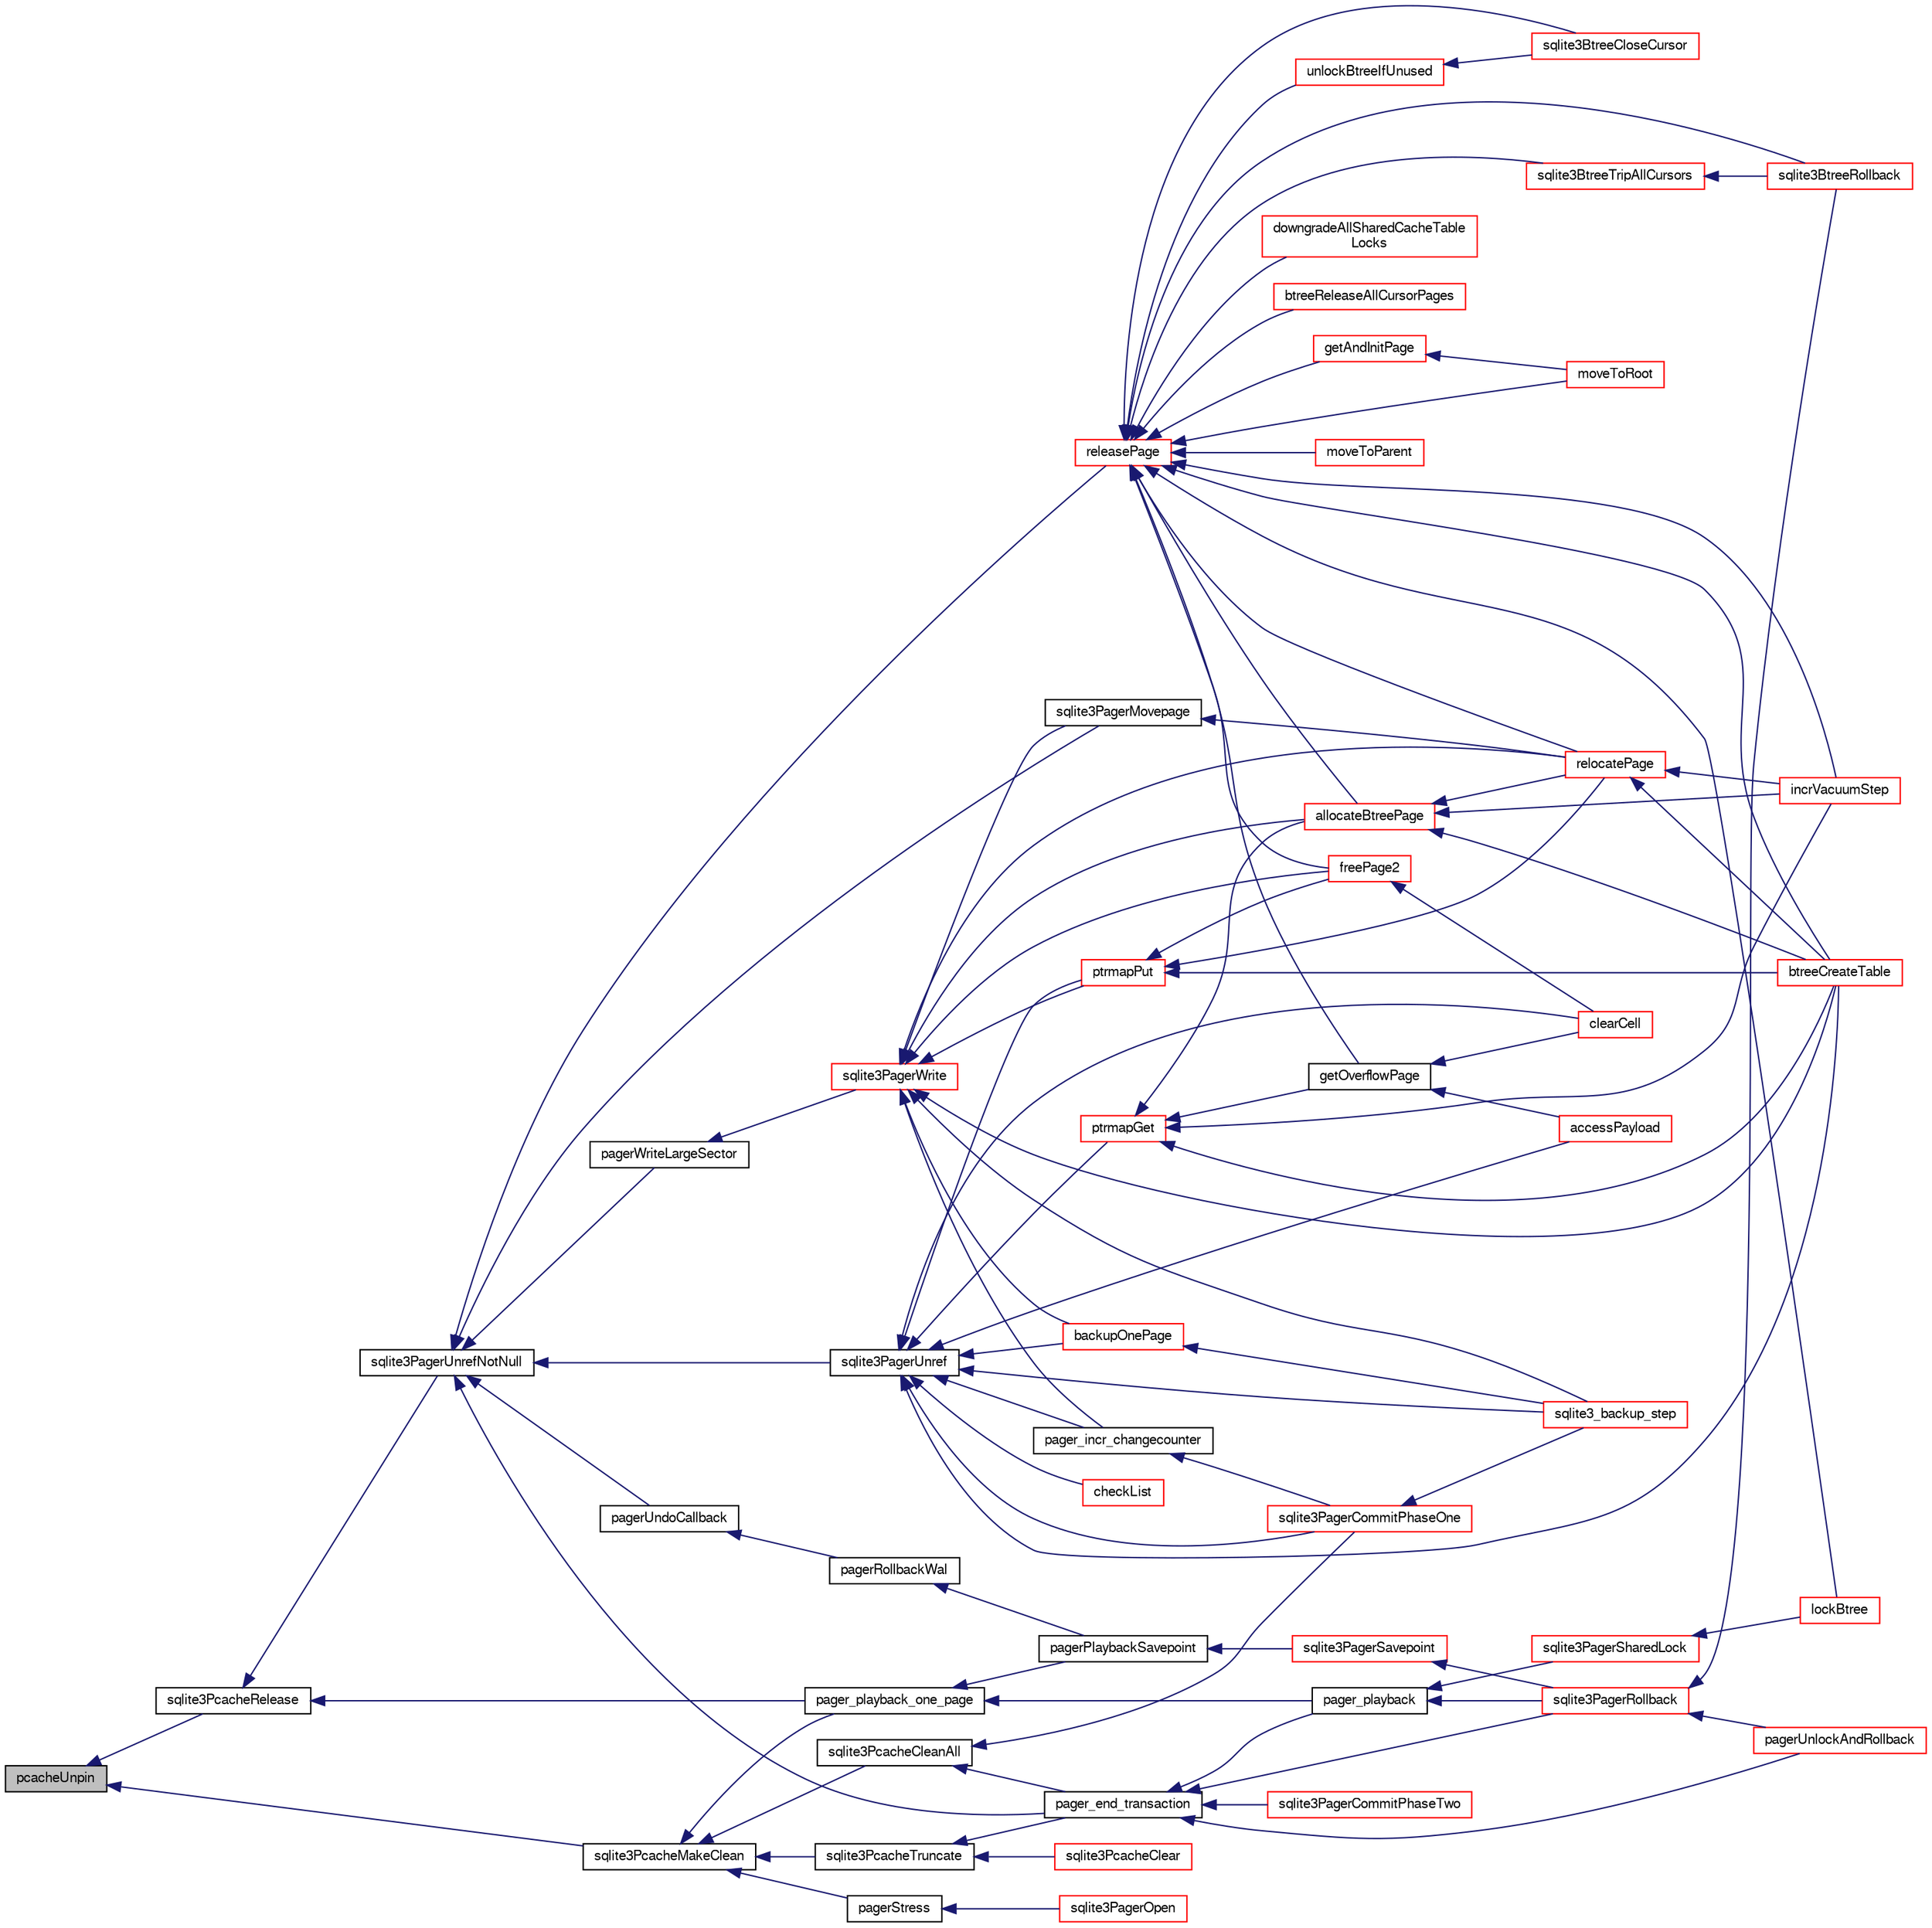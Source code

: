 digraph "pcacheUnpin"
{
  edge [fontname="FreeSans",fontsize="10",labelfontname="FreeSans",labelfontsize="10"];
  node [fontname="FreeSans",fontsize="10",shape=record];
  rankdir="LR";
  Node239029 [label="pcacheUnpin",height=0.2,width=0.4,color="black", fillcolor="grey75", style="filled", fontcolor="black"];
  Node239029 -> Node239030 [dir="back",color="midnightblue",fontsize="10",style="solid",fontname="FreeSans"];
  Node239030 [label="sqlite3PcacheRelease",height=0.2,width=0.4,color="black", fillcolor="white", style="filled",URL="$sqlite3_8c.html#ad07fc7a8130ad1e77861f345084b1b83"];
  Node239030 -> Node239031 [dir="back",color="midnightblue",fontsize="10",style="solid",fontname="FreeSans"];
  Node239031 [label="pager_playback_one_page",height=0.2,width=0.4,color="black", fillcolor="white", style="filled",URL="$sqlite3_8c.html#adfca1dee9939482792fe2b4ed982d00e"];
  Node239031 -> Node239032 [dir="back",color="midnightblue",fontsize="10",style="solid",fontname="FreeSans"];
  Node239032 [label="pager_playback",height=0.2,width=0.4,color="black", fillcolor="white", style="filled",URL="$sqlite3_8c.html#a9d9a750a9fc76eb4b668c8a16b164a65"];
  Node239032 -> Node239033 [dir="back",color="midnightblue",fontsize="10",style="solid",fontname="FreeSans"];
  Node239033 [label="sqlite3PagerSharedLock",height=0.2,width=0.4,color="red", fillcolor="white", style="filled",URL="$sqlite3_8c.html#a58c197b629fb6eaacf96c7add57c70df"];
  Node239033 -> Node239296 [dir="back",color="midnightblue",fontsize="10",style="solid",fontname="FreeSans"];
  Node239296 [label="lockBtree",height=0.2,width=0.4,color="red", fillcolor="white", style="filled",URL="$sqlite3_8c.html#a5b808194d3178be15705a420265cee9d"];
  Node239032 -> Node239299 [dir="back",color="midnightblue",fontsize="10",style="solid",fontname="FreeSans"];
  Node239299 [label="sqlite3PagerRollback",height=0.2,width=0.4,color="red", fillcolor="white", style="filled",URL="$sqlite3_8c.html#afdd2ecbb97b7a716892ff6bd10c7dfd0"];
  Node239299 -> Node239300 [dir="back",color="midnightblue",fontsize="10",style="solid",fontname="FreeSans"];
  Node239300 [label="pagerUnlockAndRollback",height=0.2,width=0.4,color="red", fillcolor="white", style="filled",URL="$sqlite3_8c.html#a02d96b7bf62c3b13ba905d168914518c"];
  Node239299 -> Node239354 [dir="back",color="midnightblue",fontsize="10",style="solid",fontname="FreeSans"];
  Node239354 [label="sqlite3BtreeRollback",height=0.2,width=0.4,color="red", fillcolor="white", style="filled",URL="$sqlite3_8c.html#a317473acdafdd688385c8954f09de186"];
  Node239031 -> Node239381 [dir="back",color="midnightblue",fontsize="10",style="solid",fontname="FreeSans"];
  Node239381 [label="pagerPlaybackSavepoint",height=0.2,width=0.4,color="black", fillcolor="white", style="filled",URL="$sqlite3_8c.html#aedf76c3b6661c4244cc3e2c5464fd12e"];
  Node239381 -> Node239382 [dir="back",color="midnightblue",fontsize="10",style="solid",fontname="FreeSans"];
  Node239382 [label="sqlite3PagerSavepoint",height=0.2,width=0.4,color="red", fillcolor="white", style="filled",URL="$sqlite3_8c.html#a8b5f1920b6a8b564a47e243868f2c8d4"];
  Node239382 -> Node239299 [dir="back",color="midnightblue",fontsize="10",style="solid",fontname="FreeSans"];
  Node239030 -> Node239375 [dir="back",color="midnightblue",fontsize="10",style="solid",fontname="FreeSans"];
  Node239375 [label="sqlite3PagerUnrefNotNull",height=0.2,width=0.4,color="black", fillcolor="white", style="filled",URL="$sqlite3_8c.html#a4b314f96f09f5c68c94672e420e31ab9"];
  Node239375 -> Node239376 [dir="back",color="midnightblue",fontsize="10",style="solid",fontname="FreeSans"];
  Node239376 [label="pager_end_transaction",height=0.2,width=0.4,color="black", fillcolor="white", style="filled",URL="$sqlite3_8c.html#a0814e2cfab386b1e3ba74528870339fe"];
  Node239376 -> Node239300 [dir="back",color="midnightblue",fontsize="10",style="solid",fontname="FreeSans"];
  Node239376 -> Node239032 [dir="back",color="midnightblue",fontsize="10",style="solid",fontname="FreeSans"];
  Node239376 -> Node239377 [dir="back",color="midnightblue",fontsize="10",style="solid",fontname="FreeSans"];
  Node239377 [label="sqlite3PagerCommitPhaseTwo",height=0.2,width=0.4,color="red", fillcolor="white", style="filled",URL="$sqlite3_8c.html#a18af1df44bbc3ae598f0559f6fc5861e"];
  Node239376 -> Node239299 [dir="back",color="midnightblue",fontsize="10",style="solid",fontname="FreeSans"];
  Node239375 -> Node239379 [dir="back",color="midnightblue",fontsize="10",style="solid",fontname="FreeSans"];
  Node239379 [label="pagerUndoCallback",height=0.2,width=0.4,color="black", fillcolor="white", style="filled",URL="$sqlite3_8c.html#aca578b7eaed97dbbc2219eb67e1de24f"];
  Node239379 -> Node239380 [dir="back",color="midnightblue",fontsize="10",style="solid",fontname="FreeSans"];
  Node239380 [label="pagerRollbackWal",height=0.2,width=0.4,color="black", fillcolor="white", style="filled",URL="$sqlite3_8c.html#a80911cae8e3a137646b54d4e3e52147b"];
  Node239380 -> Node239381 [dir="back",color="midnightblue",fontsize="10",style="solid",fontname="FreeSans"];
  Node239375 -> Node239385 [dir="back",color="midnightblue",fontsize="10",style="solid",fontname="FreeSans"];
  Node239385 [label="sqlite3PagerUnref",height=0.2,width=0.4,color="black", fillcolor="white", style="filled",URL="$sqlite3_8c.html#aa9d040b7f24a8a5d99bf96863b52cd15"];
  Node239385 -> Node239386 [dir="back",color="midnightblue",fontsize="10",style="solid",fontname="FreeSans"];
  Node239386 [label="pager_incr_changecounter",height=0.2,width=0.4,color="black", fillcolor="white", style="filled",URL="$sqlite3_8c.html#add9f57a131d488bb6fc49dedc5a4df81"];
  Node239386 -> Node239387 [dir="back",color="midnightblue",fontsize="10",style="solid",fontname="FreeSans"];
  Node239387 [label="sqlite3PagerCommitPhaseOne",height=0.2,width=0.4,color="red", fillcolor="white", style="filled",URL="$sqlite3_8c.html#a2baf986bff9120486e9acc5951494ea7"];
  Node239387 -> Node239248 [dir="back",color="midnightblue",fontsize="10",style="solid",fontname="FreeSans"];
  Node239248 [label="sqlite3_backup_step",height=0.2,width=0.4,color="red", fillcolor="white", style="filled",URL="$sqlite3_8h.html#a1699b75e98d082eebc465a9e64c35269"];
  Node239385 -> Node239387 [dir="back",color="midnightblue",fontsize="10",style="solid",fontname="FreeSans"];
  Node239385 -> Node239388 [dir="back",color="midnightblue",fontsize="10",style="solid",fontname="FreeSans"];
  Node239388 [label="ptrmapPut",height=0.2,width=0.4,color="red", fillcolor="white", style="filled",URL="$sqlite3_8c.html#ac16fbe55892f29324ac5d09957374ed0"];
  Node239388 -> Node239345 [dir="back",color="midnightblue",fontsize="10",style="solid",fontname="FreeSans"];
  Node239345 [label="relocatePage",height=0.2,width=0.4,color="red", fillcolor="white", style="filled",URL="$sqlite3_8c.html#af8fb5934ff87b02845c89350c57fd2bc"];
  Node239345 -> Node239346 [dir="back",color="midnightblue",fontsize="10",style="solid",fontname="FreeSans"];
  Node239346 [label="incrVacuumStep",height=0.2,width=0.4,color="red", fillcolor="white", style="filled",URL="$sqlite3_8c.html#a68a85130a567f1700dc0907ec9227892"];
  Node239345 -> Node239352 [dir="back",color="midnightblue",fontsize="10",style="solid",fontname="FreeSans"];
  Node239352 [label="btreeCreateTable",height=0.2,width=0.4,color="red", fillcolor="white", style="filled",URL="$sqlite3_8c.html#a48e09eaac366a6b585edd02553872954"];
  Node239388 -> Node239371 [dir="back",color="midnightblue",fontsize="10",style="solid",fontname="FreeSans"];
  Node239371 [label="freePage2",height=0.2,width=0.4,color="red", fillcolor="white", style="filled",URL="$sqlite3_8c.html#a625a2c2bdaf95cdb3a7cb945201f7efb"];
  Node239371 -> Node239366 [dir="back",color="midnightblue",fontsize="10",style="solid",fontname="FreeSans"];
  Node239366 [label="clearCell",height=0.2,width=0.4,color="red", fillcolor="white", style="filled",URL="$sqlite3_8c.html#acde9692b1b53b7e35fa3ee62c01a0341"];
  Node239388 -> Node239352 [dir="back",color="midnightblue",fontsize="10",style="solid",fontname="FreeSans"];
  Node239385 -> Node239393 [dir="back",color="midnightblue",fontsize="10",style="solid",fontname="FreeSans"];
  Node239393 [label="ptrmapGet",height=0.2,width=0.4,color="red", fillcolor="white", style="filled",URL="$sqlite3_8c.html#ae91bfd9c1bec807a52a384d2ed01934b"];
  Node239393 -> Node239346 [dir="back",color="midnightblue",fontsize="10",style="solid",fontname="FreeSans"];
  Node239393 -> Node239355 [dir="back",color="midnightblue",fontsize="10",style="solid",fontname="FreeSans"];
  Node239355 [label="getOverflowPage",height=0.2,width=0.4,color="black", fillcolor="white", style="filled",URL="$sqlite3_8c.html#af907f898e049d621e2c9dc1ed1d63cf4"];
  Node239355 -> Node239356 [dir="back",color="midnightblue",fontsize="10",style="solid",fontname="FreeSans"];
  Node239356 [label="accessPayload",height=0.2,width=0.4,color="red", fillcolor="white", style="filled",URL="$sqlite3_8c.html#acf70e6d3cb6afd54d677b3dffb6959d2"];
  Node239355 -> Node239366 [dir="back",color="midnightblue",fontsize="10",style="solid",fontname="FreeSans"];
  Node239393 -> Node239367 [dir="back",color="midnightblue",fontsize="10",style="solid",fontname="FreeSans"];
  Node239367 [label="allocateBtreePage",height=0.2,width=0.4,color="red", fillcolor="white", style="filled",URL="$sqlite3_8c.html#ae84ce1103eabfe9455a6a59e6cec4a33"];
  Node239367 -> Node239345 [dir="back",color="midnightblue",fontsize="10",style="solid",fontname="FreeSans"];
  Node239367 -> Node239346 [dir="back",color="midnightblue",fontsize="10",style="solid",fontname="FreeSans"];
  Node239367 -> Node239352 [dir="back",color="midnightblue",fontsize="10",style="solid",fontname="FreeSans"];
  Node239393 -> Node239352 [dir="back",color="midnightblue",fontsize="10",style="solid",fontname="FreeSans"];
  Node239385 -> Node239356 [dir="back",color="midnightblue",fontsize="10",style="solid",fontname="FreeSans"];
  Node239385 -> Node239366 [dir="back",color="midnightblue",fontsize="10",style="solid",fontname="FreeSans"];
  Node239385 -> Node239352 [dir="back",color="midnightblue",fontsize="10",style="solid",fontname="FreeSans"];
  Node239385 -> Node239395 [dir="back",color="midnightblue",fontsize="10",style="solid",fontname="FreeSans"];
  Node239395 [label="checkList",height=0.2,width=0.4,color="red", fillcolor="white", style="filled",URL="$sqlite3_8c.html#a7c888a9a7f402383d462ddef0e59f52e"];
  Node239385 -> Node239396 [dir="back",color="midnightblue",fontsize="10",style="solid",fontname="FreeSans"];
  Node239396 [label="backupOnePage",height=0.2,width=0.4,color="red", fillcolor="white", style="filled",URL="$sqlite3_8c.html#a7efb6a8380d746b14e73db99ad3428a2"];
  Node239396 -> Node239248 [dir="back",color="midnightblue",fontsize="10",style="solid",fontname="FreeSans"];
  Node239385 -> Node239248 [dir="back",color="midnightblue",fontsize="10",style="solid",fontname="FreeSans"];
  Node239375 -> Node239402 [dir="back",color="midnightblue",fontsize="10",style="solid",fontname="FreeSans"];
  Node239402 [label="pagerWriteLargeSector",height=0.2,width=0.4,color="black", fillcolor="white", style="filled",URL="$sqlite3_8c.html#a06334f0cc1c2dc95ffe29c2359928b92"];
  Node239402 -> Node239403 [dir="back",color="midnightblue",fontsize="10",style="solid",fontname="FreeSans"];
  Node239403 [label="sqlite3PagerWrite",height=0.2,width=0.4,color="red", fillcolor="white", style="filled",URL="$sqlite3_8c.html#ad4b8aee028ee99575b0748b299e04ed0"];
  Node239403 -> Node239386 [dir="back",color="midnightblue",fontsize="10",style="solid",fontname="FreeSans"];
  Node239403 -> Node239404 [dir="back",color="midnightblue",fontsize="10",style="solid",fontname="FreeSans"];
  Node239404 [label="sqlite3PagerMovepage",height=0.2,width=0.4,color="black", fillcolor="white", style="filled",URL="$sqlite3_8c.html#a8cdedc7a185709301f12c4d7b305aa1e"];
  Node239404 -> Node239345 [dir="back",color="midnightblue",fontsize="10",style="solid",fontname="FreeSans"];
  Node239403 -> Node239388 [dir="back",color="midnightblue",fontsize="10",style="solid",fontname="FreeSans"];
  Node239403 -> Node239345 [dir="back",color="midnightblue",fontsize="10",style="solid",fontname="FreeSans"];
  Node239403 -> Node239367 [dir="back",color="midnightblue",fontsize="10",style="solid",fontname="FreeSans"];
  Node239403 -> Node239371 [dir="back",color="midnightblue",fontsize="10",style="solid",fontname="FreeSans"];
  Node239403 -> Node239352 [dir="back",color="midnightblue",fontsize="10",style="solid",fontname="FreeSans"];
  Node239403 -> Node239396 [dir="back",color="midnightblue",fontsize="10",style="solid",fontname="FreeSans"];
  Node239403 -> Node239248 [dir="back",color="midnightblue",fontsize="10",style="solid",fontname="FreeSans"];
  Node239375 -> Node239404 [dir="back",color="midnightblue",fontsize="10",style="solid",fontname="FreeSans"];
  Node239375 -> Node239409 [dir="back",color="midnightblue",fontsize="10",style="solid",fontname="FreeSans"];
  Node239409 [label="releasePage",height=0.2,width=0.4,color="red", fillcolor="white", style="filled",URL="$sqlite3_8c.html#a92c6fb14f9bcf117440c35116c26d6c4"];
  Node239409 -> Node239410 [dir="back",color="midnightblue",fontsize="10",style="solid",fontname="FreeSans"];
  Node239410 [label="downgradeAllSharedCacheTable\lLocks",height=0.2,width=0.4,color="red", fillcolor="white", style="filled",URL="$sqlite3_8c.html#a190cd892d7b1636800149aa2fb20f4ef"];
  Node239409 -> Node239412 [dir="back",color="midnightblue",fontsize="10",style="solid",fontname="FreeSans"];
  Node239412 [label="btreeReleaseAllCursorPages",height=0.2,width=0.4,color="red", fillcolor="white", style="filled",URL="$sqlite3_8c.html#a8535e63c9127b9f6b5b136cab41cbdd7"];
  Node239409 -> Node239316 [dir="back",color="midnightblue",fontsize="10",style="solid",fontname="FreeSans"];
  Node239316 [label="getAndInitPage",height=0.2,width=0.4,color="red", fillcolor="white", style="filled",URL="$sqlite3_8c.html#ae85122d12808231a8d58459440a405ab"];
  Node239316 -> Node239318 [dir="back",color="midnightblue",fontsize="10",style="solid",fontname="FreeSans"];
  Node239318 [label="moveToRoot",height=0.2,width=0.4,color="red", fillcolor="white", style="filled",URL="$sqlite3_8c.html#a2b8fb9bf88e10e7e4dedc8da64e7e956"];
  Node239409 -> Node239296 [dir="back",color="midnightblue",fontsize="10",style="solid",fontname="FreeSans"];
  Node239409 -> Node239413 [dir="back",color="midnightblue",fontsize="10",style="solid",fontname="FreeSans"];
  Node239413 [label="unlockBtreeIfUnused",height=0.2,width=0.4,color="red", fillcolor="white", style="filled",URL="$sqlite3_8c.html#ada198bfad4d2c61e88bd9317e98cc96c"];
  Node239413 -> Node239414 [dir="back",color="midnightblue",fontsize="10",style="solid",fontname="FreeSans"];
  Node239414 [label="sqlite3BtreeCloseCursor",height=0.2,width=0.4,color="red", fillcolor="white", style="filled",URL="$sqlite3_8c.html#a7f494da0a512d247d690d6bc19397791"];
  Node239409 -> Node239345 [dir="back",color="midnightblue",fontsize="10",style="solid",fontname="FreeSans"];
  Node239409 -> Node239346 [dir="back",color="midnightblue",fontsize="10",style="solid",fontname="FreeSans"];
  Node239409 -> Node239415 [dir="back",color="midnightblue",fontsize="10",style="solid",fontname="FreeSans"];
  Node239415 [label="sqlite3BtreeTripAllCursors",height=0.2,width=0.4,color="red", fillcolor="white", style="filled",URL="$sqlite3_8c.html#a7e94025b9bd56e9e9ccf148d1a0e1acf"];
  Node239415 -> Node239354 [dir="back",color="midnightblue",fontsize="10",style="solid",fontname="FreeSans"];
  Node239409 -> Node239354 [dir="back",color="midnightblue",fontsize="10",style="solid",fontname="FreeSans"];
  Node239409 -> Node239414 [dir="back",color="midnightblue",fontsize="10",style="solid",fontname="FreeSans"];
  Node239409 -> Node239355 [dir="back",color="midnightblue",fontsize="10",style="solid",fontname="FreeSans"];
  Node239409 -> Node239416 [dir="back",color="midnightblue",fontsize="10",style="solid",fontname="FreeSans"];
  Node239416 [label="moveToParent",height=0.2,width=0.4,color="red", fillcolor="white", style="filled",URL="$sqlite3_8c.html#a6d71d2659481a7b7866f9445a62ec248"];
  Node239409 -> Node239318 [dir="back",color="midnightblue",fontsize="10",style="solid",fontname="FreeSans"];
  Node239409 -> Node239367 [dir="back",color="midnightblue",fontsize="10",style="solid",fontname="FreeSans"];
  Node239409 -> Node239371 [dir="back",color="midnightblue",fontsize="10",style="solid",fontname="FreeSans"];
  Node239409 -> Node239352 [dir="back",color="midnightblue",fontsize="10",style="solid",fontname="FreeSans"];
  Node239029 -> Node239417 [dir="back",color="midnightblue",fontsize="10",style="solid",fontname="FreeSans"];
  Node239417 [label="sqlite3PcacheMakeClean",height=0.2,width=0.4,color="black", fillcolor="white", style="filled",URL="$sqlite3_8c.html#ac00d8abc5cdfaa4da090c03d2b24711c"];
  Node239417 -> Node239418 [dir="back",color="midnightblue",fontsize="10",style="solid",fontname="FreeSans"];
  Node239418 [label="sqlite3PcacheCleanAll",height=0.2,width=0.4,color="black", fillcolor="white", style="filled",URL="$sqlite3_8c.html#a65aa4d4f73373a161a96fafe219b86a7"];
  Node239418 -> Node239376 [dir="back",color="midnightblue",fontsize="10",style="solid",fontname="FreeSans"];
  Node239418 -> Node239387 [dir="back",color="midnightblue",fontsize="10",style="solid",fontname="FreeSans"];
  Node239417 -> Node239419 [dir="back",color="midnightblue",fontsize="10",style="solid",fontname="FreeSans"];
  Node239419 [label="sqlite3PcacheTruncate",height=0.2,width=0.4,color="black", fillcolor="white", style="filled",URL="$sqlite3_8c.html#aa25da46a83609c408a14977a087af782"];
  Node239419 -> Node239420 [dir="back",color="midnightblue",fontsize="10",style="solid",fontname="FreeSans"];
  Node239420 [label="sqlite3PcacheClear",height=0.2,width=0.4,color="red", fillcolor="white", style="filled",URL="$sqlite3_8c.html#ae4bcea77d6c756c9ad6ef25739172928"];
  Node239419 -> Node239376 [dir="back",color="midnightblue",fontsize="10",style="solid",fontname="FreeSans"];
  Node239417 -> Node239031 [dir="back",color="midnightblue",fontsize="10",style="solid",fontname="FreeSans"];
  Node239417 -> Node239399 [dir="back",color="midnightblue",fontsize="10",style="solid",fontname="FreeSans"];
  Node239399 [label="pagerStress",height=0.2,width=0.4,color="black", fillcolor="white", style="filled",URL="$sqlite3_8c.html#abb21a3a371038e9e3e69af0f21a1b386"];
  Node239399 -> Node239400 [dir="back",color="midnightblue",fontsize="10",style="solid",fontname="FreeSans"];
  Node239400 [label="sqlite3PagerOpen",height=0.2,width=0.4,color="red", fillcolor="white", style="filled",URL="$sqlite3_8c.html#a5b4a74e8a1754922c482b7af19b30611"];
}
